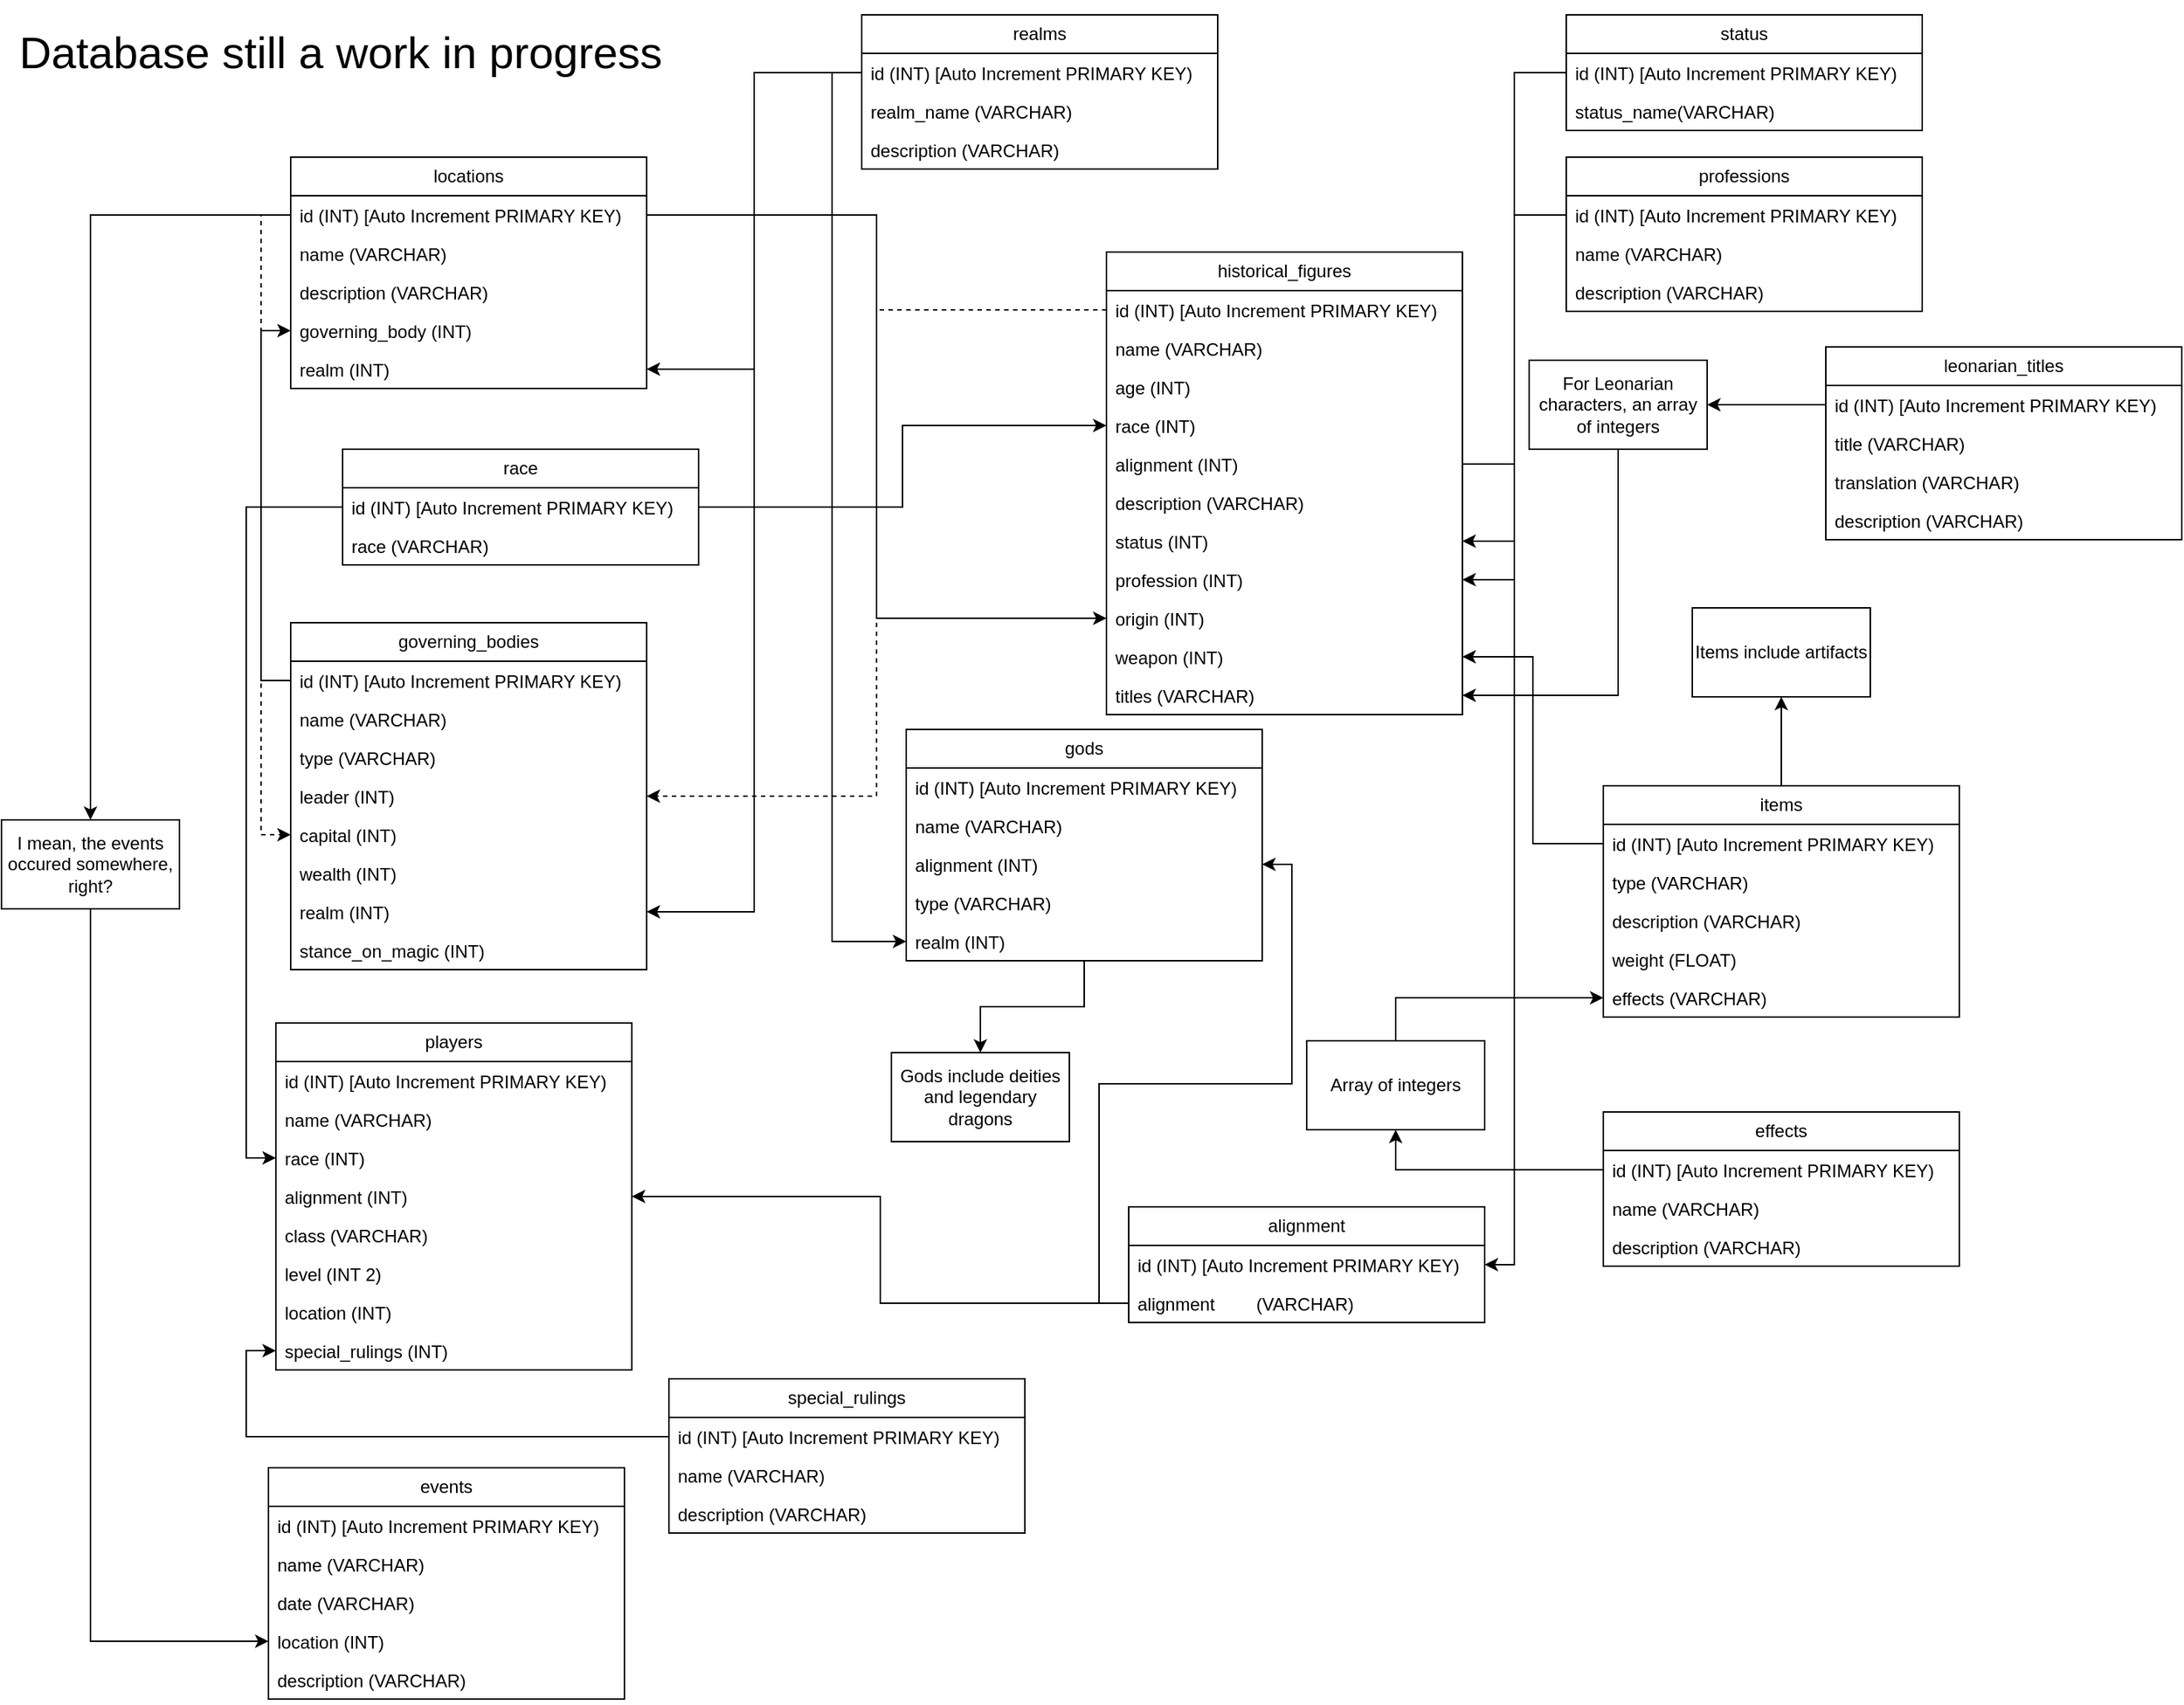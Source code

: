 <mxfile version="23.1.5" type="device">
  <diagram name="Page-1" id="SqAEkWQMKGhOsBj3Pe1K">
    <mxGraphModel dx="1434" dy="884" grid="1" gridSize="10" guides="1" tooltips="1" connect="1" arrows="1" fold="1" page="1" pageScale="1" pageWidth="1500" pageHeight="1200" math="0" shadow="0">
      <root>
        <mxCell id="0" />
        <mxCell id="1" parent="0" />
        <mxCell id="VFu-fqORAA7bPqjiOv-P-1" value="players" style="swimlane;fontStyle=0;childLayout=stackLayout;horizontal=1;startSize=26;fillColor=none;horizontalStack=0;resizeParent=1;resizeParentMax=0;resizeLast=0;collapsible=1;marginBottom=0;whiteSpace=wrap;html=1;" parent="1" vertex="1">
          <mxGeometry x="205" y="700" width="240" height="234" as="geometry">
            <mxRectangle x="180" y="80" width="100" height="30" as="alternateBounds" />
          </mxGeometry>
        </mxCell>
        <mxCell id="VFu-fqORAA7bPqjiOv-P-10" value="id (INT) [Auto Increment PRIMARY KEY)" style="text;strokeColor=none;fillColor=none;align=left;verticalAlign=top;spacingLeft=4;spacingRight=4;overflow=hidden;rotatable=0;points=[[0,0.5],[1,0.5]];portConstraint=eastwest;whiteSpace=wrap;html=1;" parent="VFu-fqORAA7bPqjiOv-P-1" vertex="1">
          <mxGeometry y="26" width="240" height="26" as="geometry" />
        </mxCell>
        <mxCell id="VFu-fqORAA7bPqjiOv-P-2" value="name (VARCHAR)" style="text;strokeColor=none;fillColor=none;align=left;verticalAlign=top;spacingLeft=4;spacingRight=4;overflow=hidden;rotatable=0;points=[[0,0.5],[1,0.5]];portConstraint=eastwest;whiteSpace=wrap;html=1;" parent="VFu-fqORAA7bPqjiOv-P-1" vertex="1">
          <mxGeometry y="52" width="240" height="26" as="geometry" />
        </mxCell>
        <mxCell id="VFu-fqORAA7bPqjiOv-P-3" value="race (INT)" style="text;strokeColor=none;fillColor=none;align=left;verticalAlign=top;spacingLeft=4;spacingRight=4;overflow=hidden;rotatable=0;points=[[0,0.5],[1,0.5]];portConstraint=eastwest;whiteSpace=wrap;html=1;" parent="VFu-fqORAA7bPqjiOv-P-1" vertex="1">
          <mxGeometry y="78" width="240" height="26" as="geometry" />
        </mxCell>
        <mxCell id="VFu-fqORAA7bPqjiOv-P-105" value="alignment (INT)" style="text;strokeColor=none;fillColor=none;align=left;verticalAlign=top;spacingLeft=4;spacingRight=4;overflow=hidden;rotatable=0;points=[[0,0.5],[1,0.5]];portConstraint=eastwest;whiteSpace=wrap;html=1;" parent="VFu-fqORAA7bPqjiOv-P-1" vertex="1">
          <mxGeometry y="104" width="240" height="26" as="geometry" />
        </mxCell>
        <mxCell id="VFu-fqORAA7bPqjiOv-P-4" value="class (VARCHAR)" style="text;strokeColor=none;fillColor=none;align=left;verticalAlign=top;spacingLeft=4;spacingRight=4;overflow=hidden;rotatable=0;points=[[0,0.5],[1,0.5]];portConstraint=eastwest;whiteSpace=wrap;html=1;" parent="VFu-fqORAA7bPqjiOv-P-1" vertex="1">
          <mxGeometry y="130" width="240" height="26" as="geometry" />
        </mxCell>
        <mxCell id="VFu-fqORAA7bPqjiOv-P-9" value="level (INT 2)" style="text;strokeColor=none;fillColor=none;align=left;verticalAlign=top;spacingLeft=4;spacingRight=4;overflow=hidden;rotatable=0;points=[[0,0.5],[1,0.5]];portConstraint=eastwest;whiteSpace=wrap;html=1;" parent="VFu-fqORAA7bPqjiOv-P-1" vertex="1">
          <mxGeometry y="156" width="240" height="26" as="geometry" />
        </mxCell>
        <mxCell id="dO1WI4vHImdEQdM6NE0s-1" value="location (INT)" style="text;strokeColor=none;fillColor=none;align=left;verticalAlign=top;spacingLeft=4;spacingRight=4;overflow=hidden;rotatable=0;points=[[0,0.5],[1,0.5]];portConstraint=eastwest;whiteSpace=wrap;html=1;" vertex="1" parent="VFu-fqORAA7bPqjiOv-P-1">
          <mxGeometry y="182" width="240" height="26" as="geometry" />
        </mxCell>
        <mxCell id="VFu-fqORAA7bPqjiOv-P-11" value="special_rulings (INT)" style="text;strokeColor=none;fillColor=none;align=left;verticalAlign=top;spacingLeft=4;spacingRight=4;overflow=hidden;rotatable=0;points=[[0,0.5],[1,0.5]];portConstraint=eastwest;whiteSpace=wrap;html=1;" parent="VFu-fqORAA7bPqjiOv-P-1" vertex="1">
          <mxGeometry y="208" width="240" height="26" as="geometry" />
        </mxCell>
        <mxCell id="VFu-fqORAA7bPqjiOv-P-12" value="locations" style="swimlane;fontStyle=0;childLayout=stackLayout;horizontal=1;startSize=26;fillColor=none;horizontalStack=0;resizeParent=1;resizeParentMax=0;resizeLast=0;collapsible=1;marginBottom=0;whiteSpace=wrap;html=1;" parent="1" vertex="1">
          <mxGeometry x="215" y="116" width="240" height="156" as="geometry">
            <mxRectangle x="180" y="80" width="100" height="30" as="alternateBounds" />
          </mxGeometry>
        </mxCell>
        <mxCell id="VFu-fqORAA7bPqjiOv-P-13" value="id (INT) [Auto Increment PRIMARY KEY)" style="text;strokeColor=none;fillColor=none;align=left;verticalAlign=top;spacingLeft=4;spacingRight=4;overflow=hidden;rotatable=0;points=[[0,0.5],[1,0.5]];portConstraint=eastwest;whiteSpace=wrap;html=1;" parent="VFu-fqORAA7bPqjiOv-P-12" vertex="1">
          <mxGeometry y="26" width="240" height="26" as="geometry" />
        </mxCell>
        <mxCell id="VFu-fqORAA7bPqjiOv-P-14" value="name (VARCHAR)" style="text;strokeColor=none;fillColor=none;align=left;verticalAlign=top;spacingLeft=4;spacingRight=4;overflow=hidden;rotatable=0;points=[[0,0.5],[1,0.5]];portConstraint=eastwest;whiteSpace=wrap;html=1;" parent="VFu-fqORAA7bPqjiOv-P-12" vertex="1">
          <mxGeometry y="52" width="240" height="26" as="geometry" />
        </mxCell>
        <mxCell id="VFu-fqORAA7bPqjiOv-P-19" value="description (VARCHAR)" style="text;strokeColor=none;fillColor=none;align=left;verticalAlign=top;spacingLeft=4;spacingRight=4;overflow=hidden;rotatable=0;points=[[0,0.5],[1,0.5]];portConstraint=eastwest;whiteSpace=wrap;html=1;" parent="VFu-fqORAA7bPqjiOv-P-12" vertex="1">
          <mxGeometry y="78" width="240" height="26" as="geometry" />
        </mxCell>
        <mxCell id="VFu-fqORAA7bPqjiOv-P-15" value="governing_body (INT)" style="text;strokeColor=none;fillColor=none;align=left;verticalAlign=top;spacingLeft=4;spacingRight=4;overflow=hidden;rotatable=0;points=[[0,0.5],[1,0.5]];portConstraint=eastwest;whiteSpace=wrap;html=1;" parent="VFu-fqORAA7bPqjiOv-P-12" vertex="1">
          <mxGeometry y="104" width="240" height="26" as="geometry" />
        </mxCell>
        <mxCell id="VFu-fqORAA7bPqjiOv-P-26" value="realm (INT)" style="text;strokeColor=none;fillColor=none;align=left;verticalAlign=top;spacingLeft=4;spacingRight=4;overflow=hidden;rotatable=0;points=[[0,0.5],[1,0.5]];portConstraint=eastwest;whiteSpace=wrap;html=1;" parent="VFu-fqORAA7bPqjiOv-P-12" vertex="1">
          <mxGeometry y="130" width="240" height="26" as="geometry" />
        </mxCell>
        <mxCell id="VFu-fqORAA7bPqjiOv-P-20" value="governing_bodies" style="swimlane;fontStyle=0;childLayout=stackLayout;horizontal=1;startSize=26;fillColor=none;horizontalStack=0;resizeParent=1;resizeParentMax=0;resizeLast=0;collapsible=1;marginBottom=0;whiteSpace=wrap;html=1;" parent="1" vertex="1">
          <mxGeometry x="215" y="430" width="240" height="234" as="geometry">
            <mxRectangle x="180" y="80" width="100" height="30" as="alternateBounds" />
          </mxGeometry>
        </mxCell>
        <mxCell id="VFu-fqORAA7bPqjiOv-P-21" value="id (INT) [Auto Increment PRIMARY KEY)" style="text;strokeColor=none;fillColor=none;align=left;verticalAlign=top;spacingLeft=4;spacingRight=4;overflow=hidden;rotatable=0;points=[[0,0.5],[1,0.5]];portConstraint=eastwest;whiteSpace=wrap;html=1;" parent="VFu-fqORAA7bPqjiOv-P-20" vertex="1">
          <mxGeometry y="26" width="240" height="26" as="geometry" />
        </mxCell>
        <mxCell id="VFu-fqORAA7bPqjiOv-P-22" value="name (VARCHAR)" style="text;strokeColor=none;fillColor=none;align=left;verticalAlign=top;spacingLeft=4;spacingRight=4;overflow=hidden;rotatable=0;points=[[0,0.5],[1,0.5]];portConstraint=eastwest;whiteSpace=wrap;html=1;" parent="VFu-fqORAA7bPqjiOv-P-20" vertex="1">
          <mxGeometry y="52" width="240" height="26" as="geometry" />
        </mxCell>
        <mxCell id="VFu-fqORAA7bPqjiOv-P-23" value="type (VARCHAR)" style="text;strokeColor=none;fillColor=none;align=left;verticalAlign=top;spacingLeft=4;spacingRight=4;overflow=hidden;rotatable=0;points=[[0,0.5],[1,0.5]];portConstraint=eastwest;whiteSpace=wrap;html=1;" parent="VFu-fqORAA7bPqjiOv-P-20" vertex="1">
          <mxGeometry y="78" width="240" height="26" as="geometry" />
        </mxCell>
        <mxCell id="dO1WI4vHImdEQdM6NE0s-2" value="leader (INT)" style="text;strokeColor=none;fillColor=none;align=left;verticalAlign=top;spacingLeft=4;spacingRight=4;overflow=hidden;rotatable=0;points=[[0,0.5],[1,0.5]];portConstraint=eastwest;whiteSpace=wrap;html=1;" vertex="1" parent="VFu-fqORAA7bPqjiOv-P-20">
          <mxGeometry y="104" width="240" height="26" as="geometry" />
        </mxCell>
        <mxCell id="VFu-fqORAA7bPqjiOv-P-41" value="capital (INT)" style="text;strokeColor=none;fillColor=none;align=left;verticalAlign=top;spacingLeft=4;spacingRight=4;overflow=hidden;rotatable=0;points=[[0,0.5],[1,0.5]];portConstraint=eastwest;whiteSpace=wrap;html=1;" parent="VFu-fqORAA7bPqjiOv-P-20" vertex="1">
          <mxGeometry y="130" width="240" height="26" as="geometry" />
        </mxCell>
        <mxCell id="VFu-fqORAA7bPqjiOv-P-25" value="wealth (INT)" style="text;strokeColor=none;fillColor=none;align=left;verticalAlign=top;spacingLeft=4;spacingRight=4;overflow=hidden;rotatable=0;points=[[0,0.5],[1,0.5]];portConstraint=eastwest;whiteSpace=wrap;html=1;" parent="VFu-fqORAA7bPqjiOv-P-20" vertex="1">
          <mxGeometry y="156" width="240" height="26" as="geometry" />
        </mxCell>
        <mxCell id="VFu-fqORAA7bPqjiOv-P-34" value="realm (INT)" style="text;strokeColor=none;fillColor=none;align=left;verticalAlign=top;spacingLeft=4;spacingRight=4;overflow=hidden;rotatable=0;points=[[0,0.5],[1,0.5]];portConstraint=eastwest;whiteSpace=wrap;html=1;" parent="VFu-fqORAA7bPqjiOv-P-20" vertex="1">
          <mxGeometry y="182" width="240" height="26" as="geometry" />
        </mxCell>
        <mxCell id="VFu-fqORAA7bPqjiOv-P-24" value="stance_on_magic (INT)" style="text;strokeColor=none;fillColor=none;align=left;verticalAlign=top;spacingLeft=4;spacingRight=4;overflow=hidden;rotatable=0;points=[[0,0.5],[1,0.5]];portConstraint=eastwest;whiteSpace=wrap;html=1;" parent="VFu-fqORAA7bPqjiOv-P-20" vertex="1">
          <mxGeometry y="208" width="240" height="26" as="geometry" />
        </mxCell>
        <mxCell id="VFu-fqORAA7bPqjiOv-P-27" value="realms" style="swimlane;fontStyle=0;childLayout=stackLayout;horizontal=1;startSize=26;fillColor=none;horizontalStack=0;resizeParent=1;resizeParentMax=0;resizeLast=0;collapsible=1;marginBottom=0;whiteSpace=wrap;html=1;" parent="1" vertex="1">
          <mxGeometry x="600" y="20" width="240" height="104" as="geometry">
            <mxRectangle x="180" y="80" width="100" height="30" as="alternateBounds" />
          </mxGeometry>
        </mxCell>
        <mxCell id="VFu-fqORAA7bPqjiOv-P-28" value="id (INT) [Auto Increment PRIMARY KEY)" style="text;strokeColor=none;fillColor=none;align=left;verticalAlign=top;spacingLeft=4;spacingRight=4;overflow=hidden;rotatable=0;points=[[0,0.5],[1,0.5]];portConstraint=eastwest;whiteSpace=wrap;html=1;" parent="VFu-fqORAA7bPqjiOv-P-27" vertex="1">
          <mxGeometry y="26" width="240" height="26" as="geometry" />
        </mxCell>
        <mxCell id="VFu-fqORAA7bPqjiOv-P-29" value="realm_name (VARCHAR)" style="text;strokeColor=none;fillColor=none;align=left;verticalAlign=top;spacingLeft=4;spacingRight=4;overflow=hidden;rotatable=0;points=[[0,0.5],[1,0.5]];portConstraint=eastwest;whiteSpace=wrap;html=1;" parent="VFu-fqORAA7bPqjiOv-P-27" vertex="1">
          <mxGeometry y="52" width="240" height="26" as="geometry" />
        </mxCell>
        <mxCell id="VFu-fqORAA7bPqjiOv-P-30" value="description (VARCHAR)" style="text;strokeColor=none;fillColor=none;align=left;verticalAlign=top;spacingLeft=4;spacingRight=4;overflow=hidden;rotatable=0;points=[[0,0.5],[1,0.5]];portConstraint=eastwest;whiteSpace=wrap;html=1;" parent="VFu-fqORAA7bPqjiOv-P-27" vertex="1">
          <mxGeometry y="78" width="240" height="26" as="geometry" />
        </mxCell>
        <mxCell id="VFu-fqORAA7bPqjiOv-P-36" style="edgeStyle=orthogonalEdgeStyle;rounded=0;orthogonalLoop=1;jettySize=auto;html=1;exitX=0;exitY=0.5;exitDx=0;exitDy=0;entryX=1;entryY=0.5;entryDx=0;entryDy=0;" parent="1" source="VFu-fqORAA7bPqjiOv-P-28" target="VFu-fqORAA7bPqjiOv-P-26" edge="1">
          <mxGeometry relative="1" as="geometry" />
        </mxCell>
        <mxCell id="VFu-fqORAA7bPqjiOv-P-37" style="edgeStyle=orthogonalEdgeStyle;rounded=0;orthogonalLoop=1;jettySize=auto;html=1;exitX=0;exitY=0.5;exitDx=0;exitDy=0;entryX=1;entryY=0.5;entryDx=0;entryDy=0;" parent="1" source="VFu-fqORAA7bPqjiOv-P-28" target="VFu-fqORAA7bPqjiOv-P-34" edge="1">
          <mxGeometry relative="1" as="geometry" />
        </mxCell>
        <mxCell id="VFu-fqORAA7bPqjiOv-P-39" style="edgeStyle=orthogonalEdgeStyle;rounded=0;orthogonalLoop=1;jettySize=auto;html=1;exitX=0;exitY=0.5;exitDx=0;exitDy=0;entryX=0;entryY=0.5;entryDx=0;entryDy=0;" parent="1" source="VFu-fqORAA7bPqjiOv-P-21" target="VFu-fqORAA7bPqjiOv-P-15" edge="1">
          <mxGeometry relative="1" as="geometry" />
        </mxCell>
        <mxCell id="VFu-fqORAA7bPqjiOv-P-42" style="edgeStyle=orthogonalEdgeStyle;rounded=0;orthogonalLoop=1;jettySize=auto;html=1;exitX=0;exitY=0.5;exitDx=0;exitDy=0;entryX=0;entryY=0.5;entryDx=0;entryDy=0;dashed=1;" parent="1" source="VFu-fqORAA7bPqjiOv-P-13" target="VFu-fqORAA7bPqjiOv-P-41" edge="1">
          <mxGeometry relative="1" as="geometry" />
        </mxCell>
        <mxCell id="VFu-fqORAA7bPqjiOv-P-44" value="historical_figures" style="swimlane;fontStyle=0;childLayout=stackLayout;horizontal=1;startSize=26;fillColor=none;horizontalStack=0;resizeParent=1;resizeParentMax=0;resizeLast=0;collapsible=1;marginBottom=0;whiteSpace=wrap;html=1;" parent="1" vertex="1">
          <mxGeometry x="765" y="180" width="240" height="312" as="geometry">
            <mxRectangle x="180" y="80" width="100" height="30" as="alternateBounds" />
          </mxGeometry>
        </mxCell>
        <mxCell id="VFu-fqORAA7bPqjiOv-P-45" value="id (INT) [Auto Increment PRIMARY KEY)" style="text;strokeColor=none;fillColor=none;align=left;verticalAlign=top;spacingLeft=4;spacingRight=4;overflow=hidden;rotatable=0;points=[[0,0.5],[1,0.5]];portConstraint=eastwest;whiteSpace=wrap;html=1;" parent="VFu-fqORAA7bPqjiOv-P-44" vertex="1">
          <mxGeometry y="26" width="240" height="26" as="geometry" />
        </mxCell>
        <mxCell id="VFu-fqORAA7bPqjiOv-P-46" value="name (VARCHAR)" style="text;strokeColor=none;fillColor=none;align=left;verticalAlign=top;spacingLeft=4;spacingRight=4;overflow=hidden;rotatable=0;points=[[0,0.5],[1,0.5]];portConstraint=eastwest;whiteSpace=wrap;html=1;" parent="VFu-fqORAA7bPqjiOv-P-44" vertex="1">
          <mxGeometry y="52" width="240" height="26" as="geometry" />
        </mxCell>
        <mxCell id="VFu-fqORAA7bPqjiOv-P-48" value="age (INT)" style="text;strokeColor=none;fillColor=none;align=left;verticalAlign=top;spacingLeft=4;spacingRight=4;overflow=hidden;rotatable=0;points=[[0,0.5],[1,0.5]];portConstraint=eastwest;whiteSpace=wrap;html=1;" parent="VFu-fqORAA7bPqjiOv-P-44" vertex="1">
          <mxGeometry y="78" width="240" height="26" as="geometry" />
        </mxCell>
        <mxCell id="VFu-fqORAA7bPqjiOv-P-117" value="race (INT)" style="text;strokeColor=none;fillColor=none;align=left;verticalAlign=top;spacingLeft=4;spacingRight=4;overflow=hidden;rotatable=0;points=[[0,0.5],[1,0.5]];portConstraint=eastwest;whiteSpace=wrap;html=1;" parent="VFu-fqORAA7bPqjiOv-P-44" vertex="1">
          <mxGeometry y="104" width="240" height="26" as="geometry" />
        </mxCell>
        <mxCell id="VFu-fqORAA7bPqjiOv-P-120" value="alignment (INT)" style="text;strokeColor=none;fillColor=none;align=left;verticalAlign=top;spacingLeft=4;spacingRight=4;overflow=hidden;rotatable=0;points=[[0,0.5],[1,0.5]];portConstraint=eastwest;whiteSpace=wrap;html=1;" parent="VFu-fqORAA7bPqjiOv-P-44" vertex="1">
          <mxGeometry y="130" width="240" height="26" as="geometry" />
        </mxCell>
        <mxCell id="VFu-fqORAA7bPqjiOv-P-86" value="description (VARCHAR)" style="text;strokeColor=none;fillColor=none;align=left;verticalAlign=top;spacingLeft=4;spacingRight=4;overflow=hidden;rotatable=0;points=[[0,0.5],[1,0.5]];portConstraint=eastwest;whiteSpace=wrap;html=1;" parent="VFu-fqORAA7bPqjiOv-P-44" vertex="1">
          <mxGeometry y="156" width="240" height="26" as="geometry" />
        </mxCell>
        <mxCell id="VFu-fqORAA7bPqjiOv-P-49" value="status (INT)" style="text;strokeColor=none;fillColor=none;align=left;verticalAlign=top;spacingLeft=4;spacingRight=4;overflow=hidden;rotatable=0;points=[[0,0.5],[1,0.5]];portConstraint=eastwest;whiteSpace=wrap;html=1;" parent="VFu-fqORAA7bPqjiOv-P-44" vertex="1">
          <mxGeometry y="182" width="240" height="26" as="geometry" />
        </mxCell>
        <mxCell id="VFu-fqORAA7bPqjiOv-P-47" value="profession (INT)" style="text;strokeColor=none;fillColor=none;align=left;verticalAlign=top;spacingLeft=4;spacingRight=4;overflow=hidden;rotatable=0;points=[[0,0.5],[1,0.5]];portConstraint=eastwest;whiteSpace=wrap;html=1;" parent="VFu-fqORAA7bPqjiOv-P-44" vertex="1">
          <mxGeometry y="208" width="240" height="26" as="geometry" />
        </mxCell>
        <mxCell id="VFu-fqORAA7bPqjiOv-P-51" value="origin (INT)" style="text;strokeColor=none;fillColor=none;align=left;verticalAlign=top;spacingLeft=4;spacingRight=4;overflow=hidden;rotatable=0;points=[[0,0.5],[1,0.5]];portConstraint=eastwest;whiteSpace=wrap;html=1;" parent="VFu-fqORAA7bPqjiOv-P-44" vertex="1">
          <mxGeometry y="234" width="240" height="26" as="geometry" />
        </mxCell>
        <mxCell id="VFu-fqORAA7bPqjiOv-P-143" value="weapon (INT)" style="text;strokeColor=none;fillColor=none;align=left;verticalAlign=top;spacingLeft=4;spacingRight=4;overflow=hidden;rotatable=0;points=[[0,0.5],[1,0.5]];portConstraint=eastwest;whiteSpace=wrap;html=1;" parent="VFu-fqORAA7bPqjiOv-P-44" vertex="1">
          <mxGeometry y="260" width="240" height="26" as="geometry" />
        </mxCell>
        <mxCell id="VFu-fqORAA7bPqjiOv-P-50" value="titles (VARCHAR)" style="text;strokeColor=none;fillColor=none;align=left;verticalAlign=top;spacingLeft=4;spacingRight=4;overflow=hidden;rotatable=0;points=[[0,0.5],[1,0.5]];portConstraint=eastwest;whiteSpace=wrap;html=1;" parent="VFu-fqORAA7bPqjiOv-P-44" vertex="1">
          <mxGeometry y="286" width="240" height="26" as="geometry" />
        </mxCell>
        <mxCell id="VFu-fqORAA7bPqjiOv-P-53" style="edgeStyle=orthogonalEdgeStyle;rounded=0;orthogonalLoop=1;jettySize=auto;html=1;exitX=1;exitY=0.5;exitDx=0;exitDy=0;strokeColor=#000000;" parent="1" source="VFu-fqORAA7bPqjiOv-P-13" target="VFu-fqORAA7bPqjiOv-P-51" edge="1">
          <mxGeometry relative="1" as="geometry" />
        </mxCell>
        <mxCell id="VFu-fqORAA7bPqjiOv-P-54" value="status" style="swimlane;fontStyle=0;childLayout=stackLayout;horizontal=1;startSize=26;fillColor=none;horizontalStack=0;resizeParent=1;resizeParentMax=0;resizeLast=0;collapsible=1;marginBottom=0;whiteSpace=wrap;html=1;" parent="1" vertex="1">
          <mxGeometry x="1075" y="20" width="240" height="78" as="geometry">
            <mxRectangle x="180" y="80" width="100" height="30" as="alternateBounds" />
          </mxGeometry>
        </mxCell>
        <mxCell id="VFu-fqORAA7bPqjiOv-P-55" value="id (INT) [Auto Increment PRIMARY KEY)" style="text;strokeColor=none;fillColor=none;align=left;verticalAlign=top;spacingLeft=4;spacingRight=4;overflow=hidden;rotatable=0;points=[[0,0.5],[1,0.5]];portConstraint=eastwest;whiteSpace=wrap;html=1;" parent="VFu-fqORAA7bPqjiOv-P-54" vertex="1">
          <mxGeometry y="26" width="240" height="26" as="geometry" />
        </mxCell>
        <mxCell id="VFu-fqORAA7bPqjiOv-P-56" value="status_name(VARCHAR)" style="text;strokeColor=none;fillColor=none;align=left;verticalAlign=top;spacingLeft=4;spacingRight=4;overflow=hidden;rotatable=0;points=[[0,0.5],[1,0.5]];portConstraint=eastwest;whiteSpace=wrap;html=1;" parent="VFu-fqORAA7bPqjiOv-P-54" vertex="1">
          <mxGeometry y="52" width="240" height="26" as="geometry" />
        </mxCell>
        <mxCell id="VFu-fqORAA7bPqjiOv-P-58" style="edgeStyle=orthogonalEdgeStyle;rounded=0;orthogonalLoop=1;jettySize=auto;html=1;exitX=0;exitY=0.5;exitDx=0;exitDy=0;" parent="1" source="VFu-fqORAA7bPqjiOv-P-55" target="VFu-fqORAA7bPqjiOv-P-49" edge="1">
          <mxGeometry relative="1" as="geometry" />
        </mxCell>
        <mxCell id="VFu-fqORAA7bPqjiOv-P-60" value="professions" style="swimlane;fontStyle=0;childLayout=stackLayout;horizontal=1;startSize=26;fillColor=none;horizontalStack=0;resizeParent=1;resizeParentMax=0;resizeLast=0;collapsible=1;marginBottom=0;whiteSpace=wrap;html=1;" parent="1" vertex="1">
          <mxGeometry x="1075" y="116" width="240" height="104" as="geometry">
            <mxRectangle x="180" y="80" width="100" height="30" as="alternateBounds" />
          </mxGeometry>
        </mxCell>
        <mxCell id="VFu-fqORAA7bPqjiOv-P-61" value="id (INT) [Auto Increment PRIMARY KEY)" style="text;strokeColor=none;fillColor=none;align=left;verticalAlign=top;spacingLeft=4;spacingRight=4;overflow=hidden;rotatable=0;points=[[0,0.5],[1,0.5]];portConstraint=eastwest;whiteSpace=wrap;html=1;" parent="VFu-fqORAA7bPqjiOv-P-60" vertex="1">
          <mxGeometry y="26" width="240" height="26" as="geometry" />
        </mxCell>
        <mxCell id="VFu-fqORAA7bPqjiOv-P-62" value="name (VARCHAR)" style="text;strokeColor=none;fillColor=none;align=left;verticalAlign=top;spacingLeft=4;spacingRight=4;overflow=hidden;rotatable=0;points=[[0,0.5],[1,0.5]];portConstraint=eastwest;whiteSpace=wrap;html=1;" parent="VFu-fqORAA7bPqjiOv-P-60" vertex="1">
          <mxGeometry y="52" width="240" height="26" as="geometry" />
        </mxCell>
        <mxCell id="VFu-fqORAA7bPqjiOv-P-63" value="description (VARCHAR)" style="text;strokeColor=none;fillColor=none;align=left;verticalAlign=top;spacingLeft=4;spacingRight=4;overflow=hidden;rotatable=0;points=[[0,0.5],[1,0.5]];portConstraint=eastwest;whiteSpace=wrap;html=1;" parent="VFu-fqORAA7bPqjiOv-P-60" vertex="1">
          <mxGeometry y="78" width="240" height="26" as="geometry" />
        </mxCell>
        <mxCell id="VFu-fqORAA7bPqjiOv-P-64" style="edgeStyle=orthogonalEdgeStyle;rounded=0;orthogonalLoop=1;jettySize=auto;html=1;exitX=0;exitY=0.5;exitDx=0;exitDy=0;entryX=1;entryY=0.5;entryDx=0;entryDy=0;" parent="1" source="VFu-fqORAA7bPqjiOv-P-61" target="VFu-fqORAA7bPqjiOv-P-47" edge="1">
          <mxGeometry relative="1" as="geometry" />
        </mxCell>
        <mxCell id="VFu-fqORAA7bPqjiOv-P-71" value="" style="edgeStyle=orthogonalEdgeStyle;rounded=0;orthogonalLoop=1;jettySize=auto;html=1;" parent="1" source="VFu-fqORAA7bPqjiOv-P-65" target="VFu-fqORAA7bPqjiOv-P-70" edge="1">
          <mxGeometry relative="1" as="geometry" />
        </mxCell>
        <mxCell id="VFu-fqORAA7bPqjiOv-P-65" value="items" style="swimlane;fontStyle=0;childLayout=stackLayout;horizontal=1;startSize=26;fillColor=none;horizontalStack=0;resizeParent=1;resizeParentMax=0;resizeLast=0;collapsible=1;marginBottom=0;whiteSpace=wrap;html=1;" parent="1" vertex="1">
          <mxGeometry x="1100" y="540" width="240" height="156" as="geometry">
            <mxRectangle x="180" y="80" width="100" height="30" as="alternateBounds" />
          </mxGeometry>
        </mxCell>
        <mxCell id="VFu-fqORAA7bPqjiOv-P-66" value="id (INT) [Auto Increment PRIMARY KEY)" style="text;strokeColor=none;fillColor=none;align=left;verticalAlign=top;spacingLeft=4;spacingRight=4;overflow=hidden;rotatable=0;points=[[0,0.5],[1,0.5]];portConstraint=eastwest;whiteSpace=wrap;html=1;" parent="VFu-fqORAA7bPqjiOv-P-65" vertex="1">
          <mxGeometry y="26" width="240" height="26" as="geometry" />
        </mxCell>
        <mxCell id="VFu-fqORAA7bPqjiOv-P-67" value="type (VARCHAR)" style="text;strokeColor=none;fillColor=none;align=left;verticalAlign=top;spacingLeft=4;spacingRight=4;overflow=hidden;rotatable=0;points=[[0,0.5],[1,0.5]];portConstraint=eastwest;whiteSpace=wrap;html=1;" parent="VFu-fqORAA7bPqjiOv-P-65" vertex="1">
          <mxGeometry y="52" width="240" height="26" as="geometry" />
        </mxCell>
        <mxCell id="VFu-fqORAA7bPqjiOv-P-84" value="description (VARCHAR)" style="text;strokeColor=none;fillColor=none;align=left;verticalAlign=top;spacingLeft=4;spacingRight=4;overflow=hidden;rotatable=0;points=[[0,0.5],[1,0.5]];portConstraint=eastwest;whiteSpace=wrap;html=1;" parent="VFu-fqORAA7bPqjiOv-P-65" vertex="1">
          <mxGeometry y="78" width="240" height="26" as="geometry" />
        </mxCell>
        <mxCell id="VFu-fqORAA7bPqjiOv-P-83" value="weight (FLOAT)" style="text;strokeColor=none;fillColor=none;align=left;verticalAlign=top;spacingLeft=4;spacingRight=4;overflow=hidden;rotatable=0;points=[[0,0.5],[1,0.5]];portConstraint=eastwest;whiteSpace=wrap;html=1;" parent="VFu-fqORAA7bPqjiOv-P-65" vertex="1">
          <mxGeometry y="104" width="240" height="26" as="geometry" />
        </mxCell>
        <mxCell id="VFu-fqORAA7bPqjiOv-P-72" value="effects (VARCHAR)" style="text;strokeColor=none;fillColor=none;align=left;verticalAlign=top;spacingLeft=4;spacingRight=4;overflow=hidden;rotatable=0;points=[[0,0.5],[1,0.5]];portConstraint=eastwest;whiteSpace=wrap;html=1;" parent="VFu-fqORAA7bPqjiOv-P-65" vertex="1">
          <mxGeometry y="130" width="240" height="26" as="geometry" />
        </mxCell>
        <mxCell id="VFu-fqORAA7bPqjiOv-P-68" style="edgeStyle=orthogonalEdgeStyle;rounded=0;orthogonalLoop=1;jettySize=auto;html=1;exitX=0;exitY=0.5;exitDx=0;exitDy=0;entryX=1;entryY=0.5;entryDx=0;entryDy=0;" parent="1" source="VFu-fqORAA7bPqjiOv-P-66" target="VFu-fqORAA7bPqjiOv-P-143" edge="1">
          <mxGeometry relative="1" as="geometry" />
        </mxCell>
        <mxCell id="VFu-fqORAA7bPqjiOv-P-70" value="Items include artifacts" style="whiteSpace=wrap;html=1;fillColor=none;fontStyle=0;startSize=26;" parent="1" vertex="1">
          <mxGeometry x="1160" y="420" width="120" height="60" as="geometry" />
        </mxCell>
        <mxCell id="VFu-fqORAA7bPqjiOv-P-87" style="edgeStyle=orthogonalEdgeStyle;rounded=0;orthogonalLoop=1;jettySize=auto;html=1;exitX=0.5;exitY=0;exitDx=0;exitDy=0;" parent="1" source="VFu-fqORAA7bPqjiOv-P-74" target="VFu-fqORAA7bPqjiOv-P-72" edge="1">
          <mxGeometry relative="1" as="geometry" />
        </mxCell>
        <mxCell id="VFu-fqORAA7bPqjiOv-P-74" value="Array of integers" style="rounded=0;whiteSpace=wrap;html=1;" parent="1" vertex="1">
          <mxGeometry x="900" y="712" width="120" height="60" as="geometry" />
        </mxCell>
        <mxCell id="VFu-fqORAA7bPqjiOv-P-76" value="effects" style="swimlane;fontStyle=0;childLayout=stackLayout;horizontal=1;startSize=26;fillColor=none;horizontalStack=0;resizeParent=1;resizeParentMax=0;resizeLast=0;collapsible=1;marginBottom=0;whiteSpace=wrap;html=1;" parent="1" vertex="1">
          <mxGeometry x="1100" y="760" width="240" height="104" as="geometry">
            <mxRectangle x="180" y="80" width="100" height="30" as="alternateBounds" />
          </mxGeometry>
        </mxCell>
        <mxCell id="VFu-fqORAA7bPqjiOv-P-77" value="id (INT) [Auto Increment PRIMARY KEY)" style="text;strokeColor=none;fillColor=none;align=left;verticalAlign=top;spacingLeft=4;spacingRight=4;overflow=hidden;rotatable=0;points=[[0,0.5],[1,0.5]];portConstraint=eastwest;whiteSpace=wrap;html=1;" parent="VFu-fqORAA7bPqjiOv-P-76" vertex="1">
          <mxGeometry y="26" width="240" height="26" as="geometry" />
        </mxCell>
        <mxCell id="VFu-fqORAA7bPqjiOv-P-78" value="name (VARCHAR)" style="text;strokeColor=none;fillColor=none;align=left;verticalAlign=top;spacingLeft=4;spacingRight=4;overflow=hidden;rotatable=0;points=[[0,0.5],[1,0.5]];portConstraint=eastwest;whiteSpace=wrap;html=1;" parent="VFu-fqORAA7bPqjiOv-P-76" vertex="1">
          <mxGeometry y="52" width="240" height="26" as="geometry" />
        </mxCell>
        <mxCell id="VFu-fqORAA7bPqjiOv-P-79" value="description (VARCHAR)" style="text;strokeColor=none;fillColor=none;align=left;verticalAlign=top;spacingLeft=4;spacingRight=4;overflow=hidden;rotatable=0;points=[[0,0.5],[1,0.5]];portConstraint=eastwest;whiteSpace=wrap;html=1;" parent="VFu-fqORAA7bPqjiOv-P-76" vertex="1">
          <mxGeometry y="78" width="240" height="26" as="geometry" />
        </mxCell>
        <mxCell id="VFu-fqORAA7bPqjiOv-P-81" style="edgeStyle=orthogonalEdgeStyle;rounded=0;orthogonalLoop=1;jettySize=auto;html=1;exitX=0;exitY=0.5;exitDx=0;exitDy=0;entryX=0.5;entryY=1;entryDx=0;entryDy=0;" parent="1" source="VFu-fqORAA7bPqjiOv-P-77" target="VFu-fqORAA7bPqjiOv-P-74" edge="1">
          <mxGeometry relative="1" as="geometry" />
        </mxCell>
        <mxCell id="VFu-fqORAA7bPqjiOv-P-97" value="" style="edgeStyle=orthogonalEdgeStyle;rounded=0;orthogonalLoop=1;jettySize=auto;html=1;" parent="1" source="VFu-fqORAA7bPqjiOv-P-88" target="VFu-fqORAA7bPqjiOv-P-96" edge="1">
          <mxGeometry relative="1" as="geometry" />
        </mxCell>
        <mxCell id="VFu-fqORAA7bPqjiOv-P-88" value="gods" style="swimlane;fontStyle=0;childLayout=stackLayout;horizontal=1;startSize=26;fillColor=none;horizontalStack=0;resizeParent=1;resizeParentMax=0;resizeLast=0;collapsible=1;marginBottom=0;whiteSpace=wrap;html=1;" parent="1" vertex="1">
          <mxGeometry x="630" y="502" width="240" height="156" as="geometry">
            <mxRectangle x="180" y="80" width="100" height="30" as="alternateBounds" />
          </mxGeometry>
        </mxCell>
        <mxCell id="VFu-fqORAA7bPqjiOv-P-89" value="id (INT) [Auto Increment PRIMARY KEY)" style="text;strokeColor=none;fillColor=none;align=left;verticalAlign=top;spacingLeft=4;spacingRight=4;overflow=hidden;rotatable=0;points=[[0,0.5],[1,0.5]];portConstraint=eastwest;whiteSpace=wrap;html=1;" parent="VFu-fqORAA7bPqjiOv-P-88" vertex="1">
          <mxGeometry y="26" width="240" height="26" as="geometry" />
        </mxCell>
        <mxCell id="VFu-fqORAA7bPqjiOv-P-90" value="name (VARCHAR)" style="text;strokeColor=none;fillColor=none;align=left;verticalAlign=top;spacingLeft=4;spacingRight=4;overflow=hidden;rotatable=0;points=[[0,0.5],[1,0.5]];portConstraint=eastwest;whiteSpace=wrap;html=1;" parent="VFu-fqORAA7bPqjiOv-P-88" vertex="1">
          <mxGeometry y="52" width="240" height="26" as="geometry" />
        </mxCell>
        <mxCell id="VFu-fqORAA7bPqjiOv-P-92" value="alignment (INT)" style="text;strokeColor=none;fillColor=none;align=left;verticalAlign=top;spacingLeft=4;spacingRight=4;overflow=hidden;rotatable=0;points=[[0,0.5],[1,0.5]];portConstraint=eastwest;whiteSpace=wrap;html=1;" parent="VFu-fqORAA7bPqjiOv-P-88" vertex="1">
          <mxGeometry y="78" width="240" height="26" as="geometry" />
        </mxCell>
        <mxCell id="VFu-fqORAA7bPqjiOv-P-91" value="type (VARCHAR)" style="text;strokeColor=none;fillColor=none;align=left;verticalAlign=top;spacingLeft=4;spacingRight=4;overflow=hidden;rotatable=0;points=[[0,0.5],[1,0.5]];portConstraint=eastwest;whiteSpace=wrap;html=1;" parent="VFu-fqORAA7bPqjiOv-P-88" vertex="1">
          <mxGeometry y="104" width="240" height="26" as="geometry" />
        </mxCell>
        <mxCell id="VFu-fqORAA7bPqjiOv-P-93" value="realm (INT)" style="text;strokeColor=none;fillColor=none;align=left;verticalAlign=top;spacingLeft=4;spacingRight=4;overflow=hidden;rotatable=0;points=[[0,0.5],[1,0.5]];portConstraint=eastwest;whiteSpace=wrap;html=1;" parent="VFu-fqORAA7bPqjiOv-P-88" vertex="1">
          <mxGeometry y="130" width="240" height="26" as="geometry" />
        </mxCell>
        <mxCell id="VFu-fqORAA7bPqjiOv-P-95" style="edgeStyle=orthogonalEdgeStyle;rounded=0;orthogonalLoop=1;jettySize=auto;html=1;exitX=0;exitY=0.5;exitDx=0;exitDy=0;entryX=0;entryY=0.5;entryDx=0;entryDy=0;" parent="1" source="VFu-fqORAA7bPqjiOv-P-28" target="VFu-fqORAA7bPqjiOv-P-93" edge="1">
          <mxGeometry relative="1" as="geometry" />
        </mxCell>
        <mxCell id="VFu-fqORAA7bPqjiOv-P-96" value="Gods include deities and legendary dragons" style="whiteSpace=wrap;html=1;fillColor=none;fontStyle=0;startSize=26;" parent="1" vertex="1">
          <mxGeometry x="620" y="720" width="120" height="60" as="geometry" />
        </mxCell>
        <mxCell id="VFu-fqORAA7bPqjiOv-P-99" value="race" style="swimlane;fontStyle=0;childLayout=stackLayout;horizontal=1;startSize=26;fillColor=none;horizontalStack=0;resizeParent=1;resizeParentMax=0;resizeLast=0;collapsible=1;marginBottom=0;whiteSpace=wrap;html=1;" parent="1" vertex="1">
          <mxGeometry x="250" y="313" width="240" height="78" as="geometry">
            <mxRectangle x="180" y="80" width="100" height="30" as="alternateBounds" />
          </mxGeometry>
        </mxCell>
        <mxCell id="VFu-fqORAA7bPqjiOv-P-100" value="id (INT) [Auto Increment PRIMARY KEY)" style="text;strokeColor=none;fillColor=none;align=left;verticalAlign=top;spacingLeft=4;spacingRight=4;overflow=hidden;rotatable=0;points=[[0,0.5],[1,0.5]];portConstraint=eastwest;whiteSpace=wrap;html=1;" parent="VFu-fqORAA7bPqjiOv-P-99" vertex="1">
          <mxGeometry y="26" width="240" height="26" as="geometry" />
        </mxCell>
        <mxCell id="VFu-fqORAA7bPqjiOv-P-101" value="race (VARCHAR)" style="text;strokeColor=none;fillColor=none;align=left;verticalAlign=top;spacingLeft=4;spacingRight=4;overflow=hidden;rotatable=0;points=[[0,0.5],[1,0.5]];portConstraint=eastwest;whiteSpace=wrap;html=1;" parent="VFu-fqORAA7bPqjiOv-P-99" vertex="1">
          <mxGeometry y="52" width="240" height="26" as="geometry" />
        </mxCell>
        <mxCell id="VFu-fqORAA7bPqjiOv-P-106" value="alignment" style="swimlane;fontStyle=0;childLayout=stackLayout;horizontal=1;startSize=26;fillColor=none;horizontalStack=0;resizeParent=1;resizeParentMax=0;resizeLast=0;collapsible=1;marginBottom=0;whiteSpace=wrap;html=1;" parent="1" vertex="1">
          <mxGeometry x="780" y="824" width="240" height="78" as="geometry">
            <mxRectangle x="180" y="80" width="100" height="30" as="alternateBounds" />
          </mxGeometry>
        </mxCell>
        <mxCell id="VFu-fqORAA7bPqjiOv-P-107" value="id (INT) [Auto Increment PRIMARY KEY)" style="text;strokeColor=none;fillColor=none;align=left;verticalAlign=top;spacingLeft=4;spacingRight=4;overflow=hidden;rotatable=0;points=[[0,0.5],[1,0.5]];portConstraint=eastwest;whiteSpace=wrap;html=1;" parent="VFu-fqORAA7bPqjiOv-P-106" vertex="1">
          <mxGeometry y="26" width="240" height="26" as="geometry" />
        </mxCell>
        <mxCell id="VFu-fqORAA7bPqjiOv-P-108" value="alignment&lt;span style=&quot;white-space: pre;&quot;&gt;&#x9;&lt;/span&gt;(VARCHAR)" style="text;strokeColor=none;fillColor=none;align=left;verticalAlign=top;spacingLeft=4;spacingRight=4;overflow=hidden;rotatable=0;points=[[0,0.5],[1,0.5]];portConstraint=eastwest;whiteSpace=wrap;html=1;" parent="VFu-fqORAA7bPqjiOv-P-106" vertex="1">
          <mxGeometry y="52" width="240" height="26" as="geometry" />
        </mxCell>
        <mxCell id="VFu-fqORAA7bPqjiOv-P-110" style="edgeStyle=orthogonalEdgeStyle;rounded=0;orthogonalLoop=1;jettySize=auto;html=1;exitX=0;exitY=0.5;exitDx=0;exitDy=0;entryX=1;entryY=0.5;entryDx=0;entryDy=0;" parent="1" source="VFu-fqORAA7bPqjiOv-P-108" target="VFu-fqORAA7bPqjiOv-P-92" edge="1">
          <mxGeometry relative="1" as="geometry" />
        </mxCell>
        <mxCell id="VFu-fqORAA7bPqjiOv-P-111" style="edgeStyle=orthogonalEdgeStyle;rounded=0;orthogonalLoop=1;jettySize=auto;html=1;exitX=0;exitY=0.5;exitDx=0;exitDy=0;" parent="1" source="VFu-fqORAA7bPqjiOv-P-108" target="VFu-fqORAA7bPqjiOv-P-105" edge="1">
          <mxGeometry relative="1" as="geometry" />
        </mxCell>
        <mxCell id="VFu-fqORAA7bPqjiOv-P-112" value="events" style="swimlane;fontStyle=0;childLayout=stackLayout;horizontal=1;startSize=26;fillColor=none;horizontalStack=0;resizeParent=1;resizeParentMax=0;resizeLast=0;collapsible=1;marginBottom=0;whiteSpace=wrap;html=1;" parent="1" vertex="1">
          <mxGeometry x="200" y="1000" width="240" height="156" as="geometry">
            <mxRectangle x="180" y="80" width="100" height="30" as="alternateBounds" />
          </mxGeometry>
        </mxCell>
        <mxCell id="VFu-fqORAA7bPqjiOv-P-113" value="id (INT) [Auto Increment PRIMARY KEY)" style="text;strokeColor=none;fillColor=none;align=left;verticalAlign=top;spacingLeft=4;spacingRight=4;overflow=hidden;rotatable=0;points=[[0,0.5],[1,0.5]];portConstraint=eastwest;whiteSpace=wrap;html=1;" parent="VFu-fqORAA7bPqjiOv-P-112" vertex="1">
          <mxGeometry y="26" width="240" height="26" as="geometry" />
        </mxCell>
        <mxCell id="VFu-fqORAA7bPqjiOv-P-114" value="name (VARCHAR)" style="text;strokeColor=none;fillColor=none;align=left;verticalAlign=top;spacingLeft=4;spacingRight=4;overflow=hidden;rotatable=0;points=[[0,0.5],[1,0.5]];portConstraint=eastwest;whiteSpace=wrap;html=1;" parent="VFu-fqORAA7bPqjiOv-P-112" vertex="1">
          <mxGeometry y="52" width="240" height="26" as="geometry" />
        </mxCell>
        <mxCell id="VFu-fqORAA7bPqjiOv-P-115" value="date (VARCHAR)" style="text;strokeColor=none;fillColor=none;align=left;verticalAlign=top;spacingLeft=4;spacingRight=4;overflow=hidden;rotatable=0;points=[[0,0.5],[1,0.5]];portConstraint=eastwest;whiteSpace=wrap;html=1;" parent="VFu-fqORAA7bPqjiOv-P-112" vertex="1">
          <mxGeometry y="78" width="240" height="26" as="geometry" />
        </mxCell>
        <mxCell id="VFu-fqORAA7bPqjiOv-P-145" value="location (INT)" style="text;strokeColor=none;fillColor=none;align=left;verticalAlign=top;spacingLeft=4;spacingRight=4;overflow=hidden;rotatable=0;points=[[0,0.5],[1,0.5]];portConstraint=eastwest;whiteSpace=wrap;html=1;" parent="VFu-fqORAA7bPqjiOv-P-112" vertex="1">
          <mxGeometry y="104" width="240" height="26" as="geometry" />
        </mxCell>
        <mxCell id="VFu-fqORAA7bPqjiOv-P-116" value="description (VARCHAR)" style="text;strokeColor=none;fillColor=none;align=left;verticalAlign=top;spacingLeft=4;spacingRight=4;overflow=hidden;rotatable=0;points=[[0,0.5],[1,0.5]];portConstraint=eastwest;whiteSpace=wrap;html=1;" parent="VFu-fqORAA7bPqjiOv-P-112" vertex="1">
          <mxGeometry y="130" width="240" height="26" as="geometry" />
        </mxCell>
        <mxCell id="VFu-fqORAA7bPqjiOv-P-118" style="edgeStyle=orthogonalEdgeStyle;rounded=0;orthogonalLoop=1;jettySize=auto;html=1;exitX=1;exitY=0.5;exitDx=0;exitDy=0;entryX=0;entryY=0.5;entryDx=0;entryDy=0;" parent="1" source="VFu-fqORAA7bPqjiOv-P-100" target="VFu-fqORAA7bPqjiOv-P-117" edge="1">
          <mxGeometry relative="1" as="geometry" />
        </mxCell>
        <mxCell id="VFu-fqORAA7bPqjiOv-P-119" style="edgeStyle=orthogonalEdgeStyle;rounded=0;orthogonalLoop=1;jettySize=auto;html=1;exitX=0;exitY=0.5;exitDx=0;exitDy=0;entryX=0;entryY=0.5;entryDx=0;entryDy=0;" parent="1" source="VFu-fqORAA7bPqjiOv-P-100" target="VFu-fqORAA7bPqjiOv-P-3" edge="1">
          <mxGeometry relative="1" as="geometry" />
        </mxCell>
        <mxCell id="VFu-fqORAA7bPqjiOv-P-121" style="edgeStyle=orthogonalEdgeStyle;rounded=0;orthogonalLoop=1;jettySize=auto;html=1;exitX=1;exitY=0.5;exitDx=0;exitDy=0;entryX=1;entryY=0.5;entryDx=0;entryDy=0;" parent="1" source="VFu-fqORAA7bPqjiOv-P-120" target="VFu-fqORAA7bPqjiOv-P-107" edge="1">
          <mxGeometry relative="1" as="geometry" />
        </mxCell>
        <mxCell id="VFu-fqORAA7bPqjiOv-P-122" value="special_rulings" style="swimlane;fontStyle=0;childLayout=stackLayout;horizontal=1;startSize=26;fillColor=none;horizontalStack=0;resizeParent=1;resizeParentMax=0;resizeLast=0;collapsible=1;marginBottom=0;whiteSpace=wrap;html=1;" parent="1" vertex="1">
          <mxGeometry x="470" y="940" width="240" height="104" as="geometry">
            <mxRectangle x="180" y="80" width="100" height="30" as="alternateBounds" />
          </mxGeometry>
        </mxCell>
        <mxCell id="VFu-fqORAA7bPqjiOv-P-123" value="id (INT) [Auto Increment PRIMARY KEY)" style="text;strokeColor=none;fillColor=none;align=left;verticalAlign=top;spacingLeft=4;spacingRight=4;overflow=hidden;rotatable=0;points=[[0,0.5],[1,0.5]];portConstraint=eastwest;whiteSpace=wrap;html=1;" parent="VFu-fqORAA7bPqjiOv-P-122" vertex="1">
          <mxGeometry y="26" width="240" height="26" as="geometry" />
        </mxCell>
        <mxCell id="VFu-fqORAA7bPqjiOv-P-124" value="name (VARCHAR)" style="text;strokeColor=none;fillColor=none;align=left;verticalAlign=top;spacingLeft=4;spacingRight=4;overflow=hidden;rotatable=0;points=[[0,0.5],[1,0.5]];portConstraint=eastwest;whiteSpace=wrap;html=1;" parent="VFu-fqORAA7bPqjiOv-P-122" vertex="1">
          <mxGeometry y="52" width="240" height="26" as="geometry" />
        </mxCell>
        <mxCell id="VFu-fqORAA7bPqjiOv-P-126" value="description (VARCHAR)" style="text;strokeColor=none;fillColor=none;align=left;verticalAlign=top;spacingLeft=4;spacingRight=4;overflow=hidden;rotatable=0;points=[[0,0.5],[1,0.5]];portConstraint=eastwest;whiteSpace=wrap;html=1;" parent="VFu-fqORAA7bPqjiOv-P-122" vertex="1">
          <mxGeometry y="78" width="240" height="26" as="geometry" />
        </mxCell>
        <mxCell id="VFu-fqORAA7bPqjiOv-P-127" style="edgeStyle=orthogonalEdgeStyle;rounded=0;orthogonalLoop=1;jettySize=auto;html=1;exitX=0;exitY=0.5;exitDx=0;exitDy=0;entryX=0;entryY=0.5;entryDx=0;entryDy=0;" parent="1" source="VFu-fqORAA7bPqjiOv-P-123" target="VFu-fqORAA7bPqjiOv-P-11" edge="1">
          <mxGeometry relative="1" as="geometry" />
        </mxCell>
        <mxCell id="VFu-fqORAA7bPqjiOv-P-128" value="&lt;font style=&quot;font-size: 30px;&quot;&gt;Database still a work in progress&lt;/font&gt;" style="text;html=1;align=left;verticalAlign=middle;whiteSpace=wrap;rounded=0;" parent="1" vertex="1">
          <mxGeometry x="30" y="10" width="440" height="70" as="geometry" />
        </mxCell>
        <mxCell id="VFu-fqORAA7bPqjiOv-P-129" value="leonarian_titles" style="swimlane;fontStyle=0;childLayout=stackLayout;horizontal=1;startSize=26;fillColor=none;horizontalStack=0;resizeParent=1;resizeParentMax=0;resizeLast=0;collapsible=1;marginBottom=0;whiteSpace=wrap;html=1;" parent="1" vertex="1">
          <mxGeometry x="1250" y="244" width="240" height="130" as="geometry">
            <mxRectangle x="180" y="80" width="100" height="30" as="alternateBounds" />
          </mxGeometry>
        </mxCell>
        <mxCell id="VFu-fqORAA7bPqjiOv-P-130" value="id (INT) [Auto Increment PRIMARY KEY)" style="text;strokeColor=none;fillColor=none;align=left;verticalAlign=top;spacingLeft=4;spacingRight=4;overflow=hidden;rotatable=0;points=[[0,0.5],[1,0.5]];portConstraint=eastwest;whiteSpace=wrap;html=1;" parent="VFu-fqORAA7bPqjiOv-P-129" vertex="1">
          <mxGeometry y="26" width="240" height="26" as="geometry" />
        </mxCell>
        <mxCell id="VFu-fqORAA7bPqjiOv-P-131" value="title (VARCHAR)" style="text;strokeColor=none;fillColor=none;align=left;verticalAlign=top;spacingLeft=4;spacingRight=4;overflow=hidden;rotatable=0;points=[[0,0.5],[1,0.5]];portConstraint=eastwest;whiteSpace=wrap;html=1;" parent="VFu-fqORAA7bPqjiOv-P-129" vertex="1">
          <mxGeometry y="52" width="240" height="26" as="geometry" />
        </mxCell>
        <mxCell id="VFu-fqORAA7bPqjiOv-P-132" value="translation (VARCHAR)" style="text;strokeColor=none;fillColor=none;align=left;verticalAlign=top;spacingLeft=4;spacingRight=4;overflow=hidden;rotatable=0;points=[[0,0.5],[1,0.5]];portConstraint=eastwest;whiteSpace=wrap;html=1;" parent="VFu-fqORAA7bPqjiOv-P-129" vertex="1">
          <mxGeometry y="78" width="240" height="26" as="geometry" />
        </mxCell>
        <mxCell id="VFu-fqORAA7bPqjiOv-P-133" value="description (VARCHAR)" style="text;strokeColor=none;fillColor=none;align=left;verticalAlign=top;spacingLeft=4;spacingRight=4;overflow=hidden;rotatable=0;points=[[0,0.5],[1,0.5]];portConstraint=eastwest;whiteSpace=wrap;html=1;" parent="VFu-fqORAA7bPqjiOv-P-129" vertex="1">
          <mxGeometry y="104" width="240" height="26" as="geometry" />
        </mxCell>
        <mxCell id="VFu-fqORAA7bPqjiOv-P-144" style="edgeStyle=orthogonalEdgeStyle;rounded=0;orthogonalLoop=1;jettySize=auto;html=1;exitX=0.5;exitY=1;exitDx=0;exitDy=0;entryX=1;entryY=0.5;entryDx=0;entryDy=0;" parent="1" source="VFu-fqORAA7bPqjiOv-P-135" target="VFu-fqORAA7bPqjiOv-P-50" edge="1">
          <mxGeometry relative="1" as="geometry" />
        </mxCell>
        <mxCell id="VFu-fqORAA7bPqjiOv-P-135" value="For Leonarian characters, an array of integers" style="rounded=0;whiteSpace=wrap;html=1;" parent="1" vertex="1">
          <mxGeometry x="1050" y="253" width="120" height="60" as="geometry" />
        </mxCell>
        <mxCell id="VFu-fqORAA7bPqjiOv-P-137" style="edgeStyle=orthogonalEdgeStyle;rounded=0;orthogonalLoop=1;jettySize=auto;html=1;exitX=0;exitY=0.5;exitDx=0;exitDy=0;entryX=1;entryY=0.5;entryDx=0;entryDy=0;" parent="1" source="VFu-fqORAA7bPqjiOv-P-130" target="VFu-fqORAA7bPqjiOv-P-135" edge="1">
          <mxGeometry relative="1" as="geometry" />
        </mxCell>
        <mxCell id="VFu-fqORAA7bPqjiOv-P-148" style="edgeStyle=orthogonalEdgeStyle;rounded=0;orthogonalLoop=1;jettySize=auto;html=1;exitX=0.5;exitY=1;exitDx=0;exitDy=0;entryX=0;entryY=0.5;entryDx=0;entryDy=0;" parent="1" source="VFu-fqORAA7bPqjiOv-P-147" target="VFu-fqORAA7bPqjiOv-P-145" edge="1">
          <mxGeometry relative="1" as="geometry" />
        </mxCell>
        <mxCell id="VFu-fqORAA7bPqjiOv-P-147" value="I mean, the events occured somewhere, right?" style="rounded=0;whiteSpace=wrap;html=1;" parent="1" vertex="1">
          <mxGeometry x="20" y="563" width="120" height="60" as="geometry" />
        </mxCell>
        <mxCell id="VFu-fqORAA7bPqjiOv-P-146" style="edgeStyle=orthogonalEdgeStyle;rounded=0;orthogonalLoop=1;jettySize=auto;html=1;exitX=0;exitY=0.5;exitDx=0;exitDy=0;" parent="1" source="VFu-fqORAA7bPqjiOv-P-13" target="VFu-fqORAA7bPqjiOv-P-147" edge="1">
          <mxGeometry relative="1" as="geometry">
            <mxPoint x="80" y="560" as="targetPoint" />
          </mxGeometry>
        </mxCell>
        <mxCell id="dO1WI4vHImdEQdM6NE0s-3" style="edgeStyle=orthogonalEdgeStyle;rounded=0;orthogonalLoop=1;jettySize=auto;html=1;exitX=0;exitY=0.5;exitDx=0;exitDy=0;entryX=1;entryY=0.5;entryDx=0;entryDy=0;dashed=1;" edge="1" parent="1" source="VFu-fqORAA7bPqjiOv-P-45" target="dO1WI4vHImdEQdM6NE0s-2">
          <mxGeometry relative="1" as="geometry" />
        </mxCell>
      </root>
    </mxGraphModel>
  </diagram>
</mxfile>
